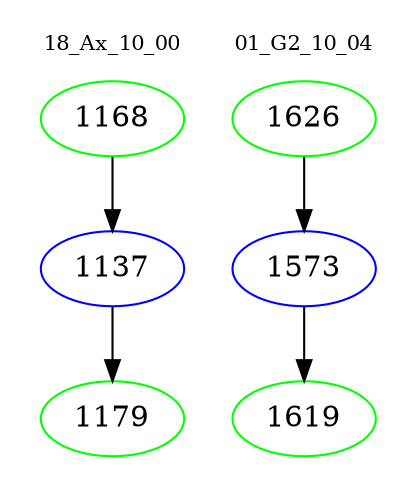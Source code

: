 digraph{
subgraph cluster_0 {
color = white
label = "18_Ax_10_00";
fontsize=10;
T0_1168 [label="1168", color="green"]
T0_1168 -> T0_1137 [color="black"]
T0_1137 [label="1137", color="blue"]
T0_1137 -> T0_1179 [color="black"]
T0_1179 [label="1179", color="green"]
}
subgraph cluster_1 {
color = white
label = "01_G2_10_04";
fontsize=10;
T1_1626 [label="1626", color="green"]
T1_1626 -> T1_1573 [color="black"]
T1_1573 [label="1573", color="blue"]
T1_1573 -> T1_1619 [color="black"]
T1_1619 [label="1619", color="green"]
}
}
